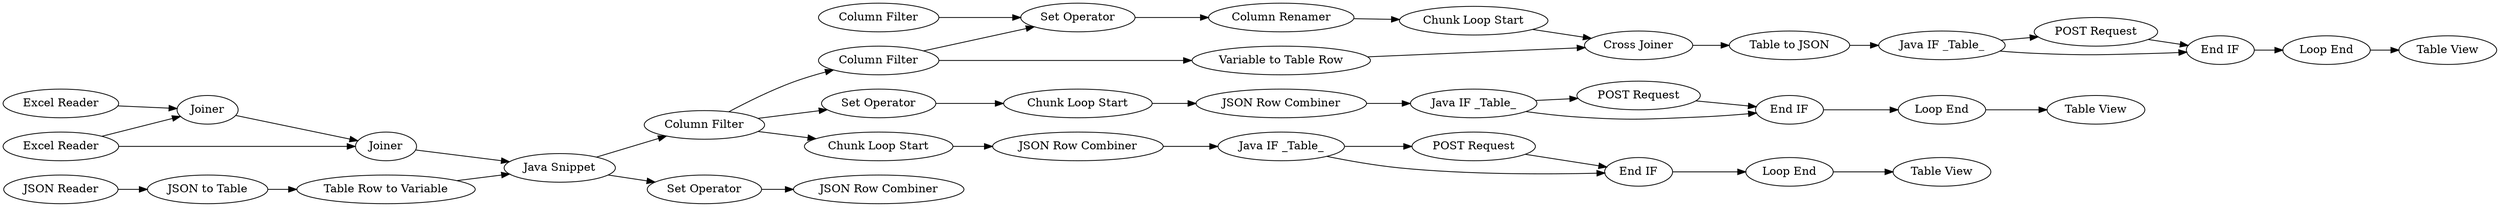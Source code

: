 digraph {
	"-4673847886442783082_45" [label="Table View"]
	"8400072390640968297_2" [label="Java Snippet"]
	"-3524422384045878023_36" [label="Loop End"]
	"-3524422384045878023_26" [label="Table to JSON"]
	"-8832061953353349304_8" [label="POST Request"]
	"-661352042150064890_13" [label="JSON to Table"]
	"-4673847886442783082_43" [label="Table View"]
	"-7664432998373563864_5" [label=Joiner]
	"-3524422384045878023_18" [label="Column Filter"]
	"-3524422384045878023_10" [label="Chunk Loop Start"]
	"-3524422384045878023_25" [label="Set Operator"]
	"-3524422384045878023_31" [label="POST Request"]
	"-3524422384045878023_19" [label="Column Filter"]
	"-3524422384045878023_27" [label="Column Renamer"]
	"-2938979715270377169_34" [label="POST Request"]
	"-4673847886442783082_1" [label="Excel Reader"]
	"-2938979715270377169_37" [label="Set Operator"]
	"-8832061953353349304_38" [label="End IF"]
	"-7664432998373563864_16" [label=Joiner]
	"8400072390640968297_28" [label="JSON Row Combiner"]
	"-8832061953353349304_36" [label="Loop End"]
	"-2938979715270377169_36" [label="End IF"]
	"8400072390640968297_17" [label="Column Filter"]
	"-3524422384045878023_33" [label="End IF"]
	"-7664432998373563864_3" [label="Excel Reader"]
	"-2938979715270377169_41" [label="Loop End"]
	"-2938979715270377169_35" [label="Java IF _Table_"]
	"-3524422384045878023_30" [label="Variable to Table Row"]
	"-8832061953353349304_32" [label="Java IF _Table_"]
	"-8832061953353349304_10" [label="Chunk Loop Start"]
	"-661352042150064890_14" [label="Table Row to Variable"]
	"-3524422384045878023_28" [label="Cross Joiner"]
	"-4673847886442783082_47" [label="Table View"]
	"-2938979715270377169_38" [label="JSON Row Combiner"]
	"8400072390640968297_25" [label="Set Operator"]
	"-8832061953353349304_35" [label="JSON Row Combiner"]
	"-2938979715270377169_10" [label="Chunk Loop Start"]
	"-3524422384045878023_32" [label="Java IF _Table_"]
	"-661352042150064890_12" [label="JSON Reader"]
	"-2938979715270377169_35" -> "-2938979715270377169_36"
	"8400072390640968297_17" -> "-2938979715270377169_37"
	"-3524422384045878023_32" -> "-3524422384045878023_33"
	"-661352042150064890_13" -> "-661352042150064890_14"
	"-2938979715270377169_35" -> "-2938979715270377169_34"
	"8400072390640968297_25" -> "8400072390640968297_28"
	"-3524422384045878023_25" -> "-3524422384045878023_27"
	"-8832061953353349304_32" -> "-8832061953353349304_38"
	"-7664432998373563864_5" -> "-7664432998373563864_16"
	"-8832061953353349304_35" -> "-8832061953353349304_32"
	"-7664432998373563864_3" -> "-7664432998373563864_16"
	"-3524422384045878023_10" -> "-3524422384045878023_28"
	"-661352042150064890_12" -> "-661352042150064890_13"
	"-8832061953353349304_8" -> "-8832061953353349304_38"
	"-8832061953353349304_36" -> "-4673847886442783082_45"
	"8400072390640968297_17" -> "-3524422384045878023_18"
	"-3524422384045878023_33" -> "-3524422384045878023_36"
	"-661352042150064890_14" -> "8400072390640968297_2"
	"8400072390640968297_2" -> "8400072390640968297_17"
	"-3524422384045878023_31" -> "-3524422384045878023_33"
	"8400072390640968297_17" -> "-8832061953353349304_10"
	"-2938979715270377169_34" -> "-2938979715270377169_36"
	"-2938979715270377169_36" -> "-2938979715270377169_41"
	"-8832061953353349304_38" -> "-8832061953353349304_36"
	"8400072390640968297_2" -> "8400072390640968297_25"
	"-3524422384045878023_28" -> "-3524422384045878023_26"
	"-4673847886442783082_1" -> "-7664432998373563864_5"
	"-7664432998373563864_3" -> "-7664432998373563864_5"
	"-3524422384045878023_32" -> "-3524422384045878023_31"
	"-2938979715270377169_41" -> "-4673847886442783082_47"
	"-3524422384045878023_19" -> "-3524422384045878023_25"
	"-3524422384045878023_30" -> "-3524422384045878023_28"
	"-3524422384045878023_27" -> "-3524422384045878023_10"
	"-3524422384045878023_26" -> "-3524422384045878023_32"
	"-2938979715270377169_37" -> "-2938979715270377169_10"
	"-3524422384045878023_36" -> "-4673847886442783082_43"
	"-3524422384045878023_18" -> "-3524422384045878023_25"
	"-8832061953353349304_32" -> "-8832061953353349304_8"
	"-7664432998373563864_16" -> "8400072390640968297_2"
	"-2938979715270377169_10" -> "-2938979715270377169_38"
	"-3524422384045878023_18" -> "-3524422384045878023_30"
	"-8832061953353349304_10" -> "-8832061953353349304_35"
	"-2938979715270377169_38" -> "-2938979715270377169_35"
	rankdir=LR
}
